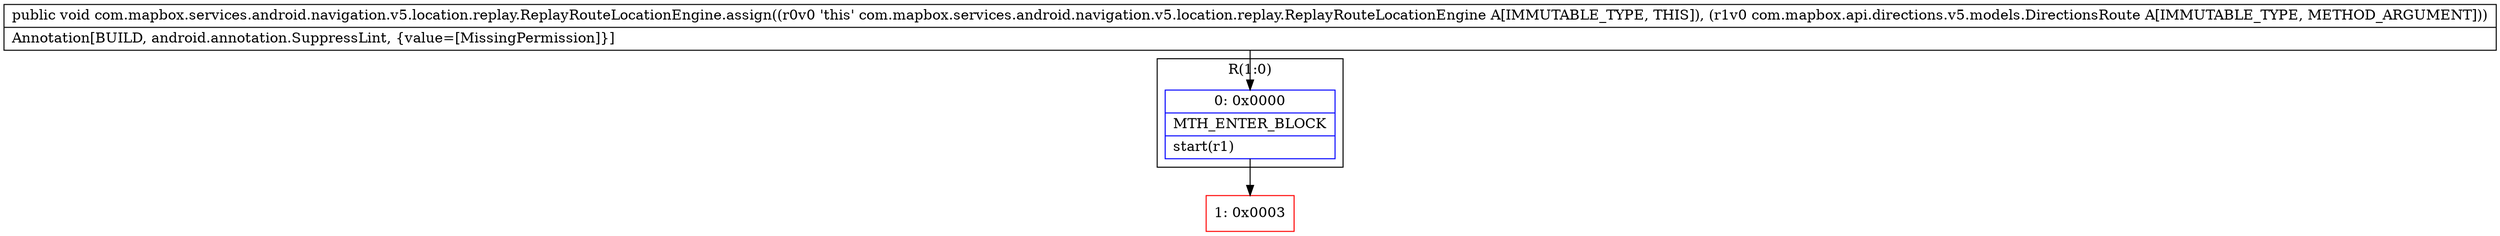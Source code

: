 digraph "CFG forcom.mapbox.services.android.navigation.v5.location.replay.ReplayRouteLocationEngine.assign(Lcom\/mapbox\/api\/directions\/v5\/models\/DirectionsRoute;)V" {
subgraph cluster_Region_23239884 {
label = "R(1:0)";
node [shape=record,color=blue];
Node_0 [shape=record,label="{0\:\ 0x0000|MTH_ENTER_BLOCK\l|start(r1)\l}"];
}
Node_1 [shape=record,color=red,label="{1\:\ 0x0003}"];
MethodNode[shape=record,label="{public void com.mapbox.services.android.navigation.v5.location.replay.ReplayRouteLocationEngine.assign((r0v0 'this' com.mapbox.services.android.navigation.v5.location.replay.ReplayRouteLocationEngine A[IMMUTABLE_TYPE, THIS]), (r1v0 com.mapbox.api.directions.v5.models.DirectionsRoute A[IMMUTABLE_TYPE, METHOD_ARGUMENT]))  | Annotation[BUILD, android.annotation.SuppressLint, \{value=[MissingPermission]\}]\l}"];
MethodNode -> Node_0;
Node_0 -> Node_1;
}

